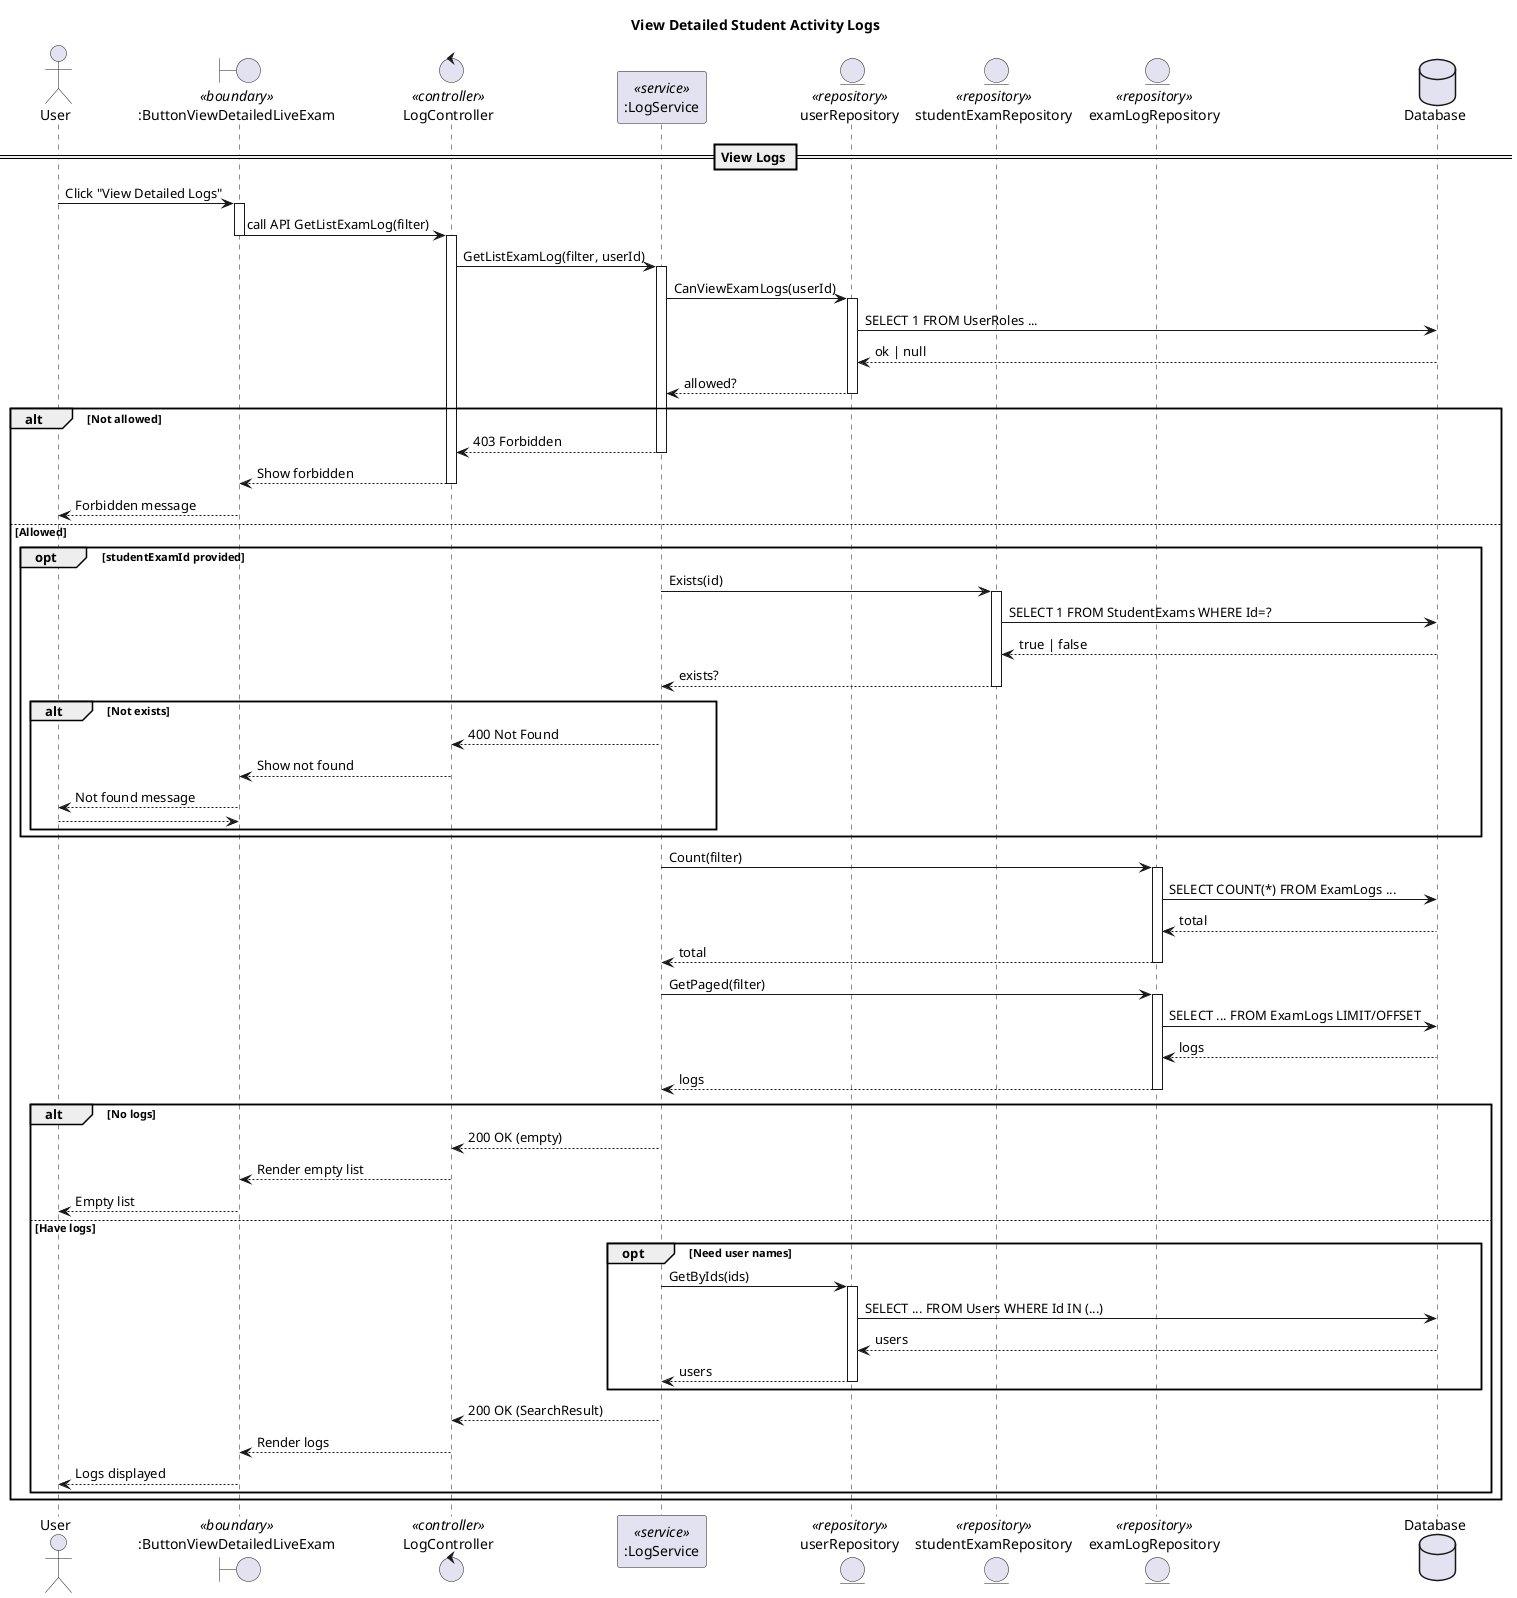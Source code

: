 @startuml
title View Detailed Student Activity Logs 

actor "User" as Client
boundary ":ButtonViewDetailedLiveExam" as UI <<boundary>>
control "LogController" as Controller <<controller>>
participant ":LogService" as Service <<service>>
entity "userRepository" as UserRepo <<repository>>
entity "studentExamRepository" as StuExamRepo <<repository>>
entity "examLogRepository" as LogRepo <<repository>>
database "Database" as DB

== View Logs ==

' --- User click UI ---
Client -> UI: Click "View Detailed Logs"
activate UI
UI -> Controller: call API GetListExamLog(filter)
deactivate UI
activate Controller

' --- Controller gọi Service ---
Controller -> Service: GetListExamLog(filter, userId)
activate Service

' --- Authorization ---
Service -> UserRepo: CanViewExamLogs(userId)
activate UserRepo
UserRepo -> DB: SELECT 1 FROM UserRoles ...
DB --> UserRepo: ok | null
UserRepo --> Service: allowed?
deactivate UserRepo

alt Not allowed
  Service --> Controller: 403 Forbidden
  deactivate Service
  Controller --> UI: Show forbidden
  deactivate Controller
  UI --> Client: Forbidden message
else Allowed
  opt studentExamId provided
    Service -> StuExamRepo: Exists(id)
    activate StuExamRepo
    StuExamRepo -> DB: SELECT 1 FROM StudentExams WHERE Id=?
    DB --> StuExamRepo: true | false
    StuExamRepo --> Service: exists?
    deactivate StuExamRepo

    alt Not exists
      Service --> Controller: 400 Not Found
      deactivate Service
      Controller --> UI: Show not found
      deactivate Controller
      UI --> Client: Not found message
      return
    end
  end

  ' --- Count & page ---
  Service -> LogRepo: Count(filter)
  activate LogRepo
  LogRepo -> DB: SELECT COUNT(*) FROM ExamLogs ...
  DB --> LogRepo: total
  LogRepo --> Service: total
  deactivate LogRepo

  Service -> LogRepo: GetPaged(filter)
  activate LogRepo
  LogRepo -> DB: SELECT ... FROM ExamLogs LIMIT/OFFSET
  DB --> LogRepo: logs
  LogRepo --> Service: logs
  deactivate LogRepo

  alt No logs
    Service --> Controller: 200 OK (empty)
    deactivate Service
    Controller --> UI: Render empty list
    deactivate Controller
    UI --> Client: Empty list
  else Have logs
    opt Need user names
      Service -> UserRepo: GetByIds(ids)
      activate UserRepo
      UserRepo -> DB: SELECT ... FROM Users WHERE Id IN (...)
      DB --> UserRepo: users
      UserRepo --> Service: users
      deactivate UserRepo
    end
    Service --> Controller: 200 OK (SearchResult)
    deactivate Service
    Controller --> UI: Render logs
    deactivate Controller
    UI --> Client: Logs displayed
  end
end

@enduml
